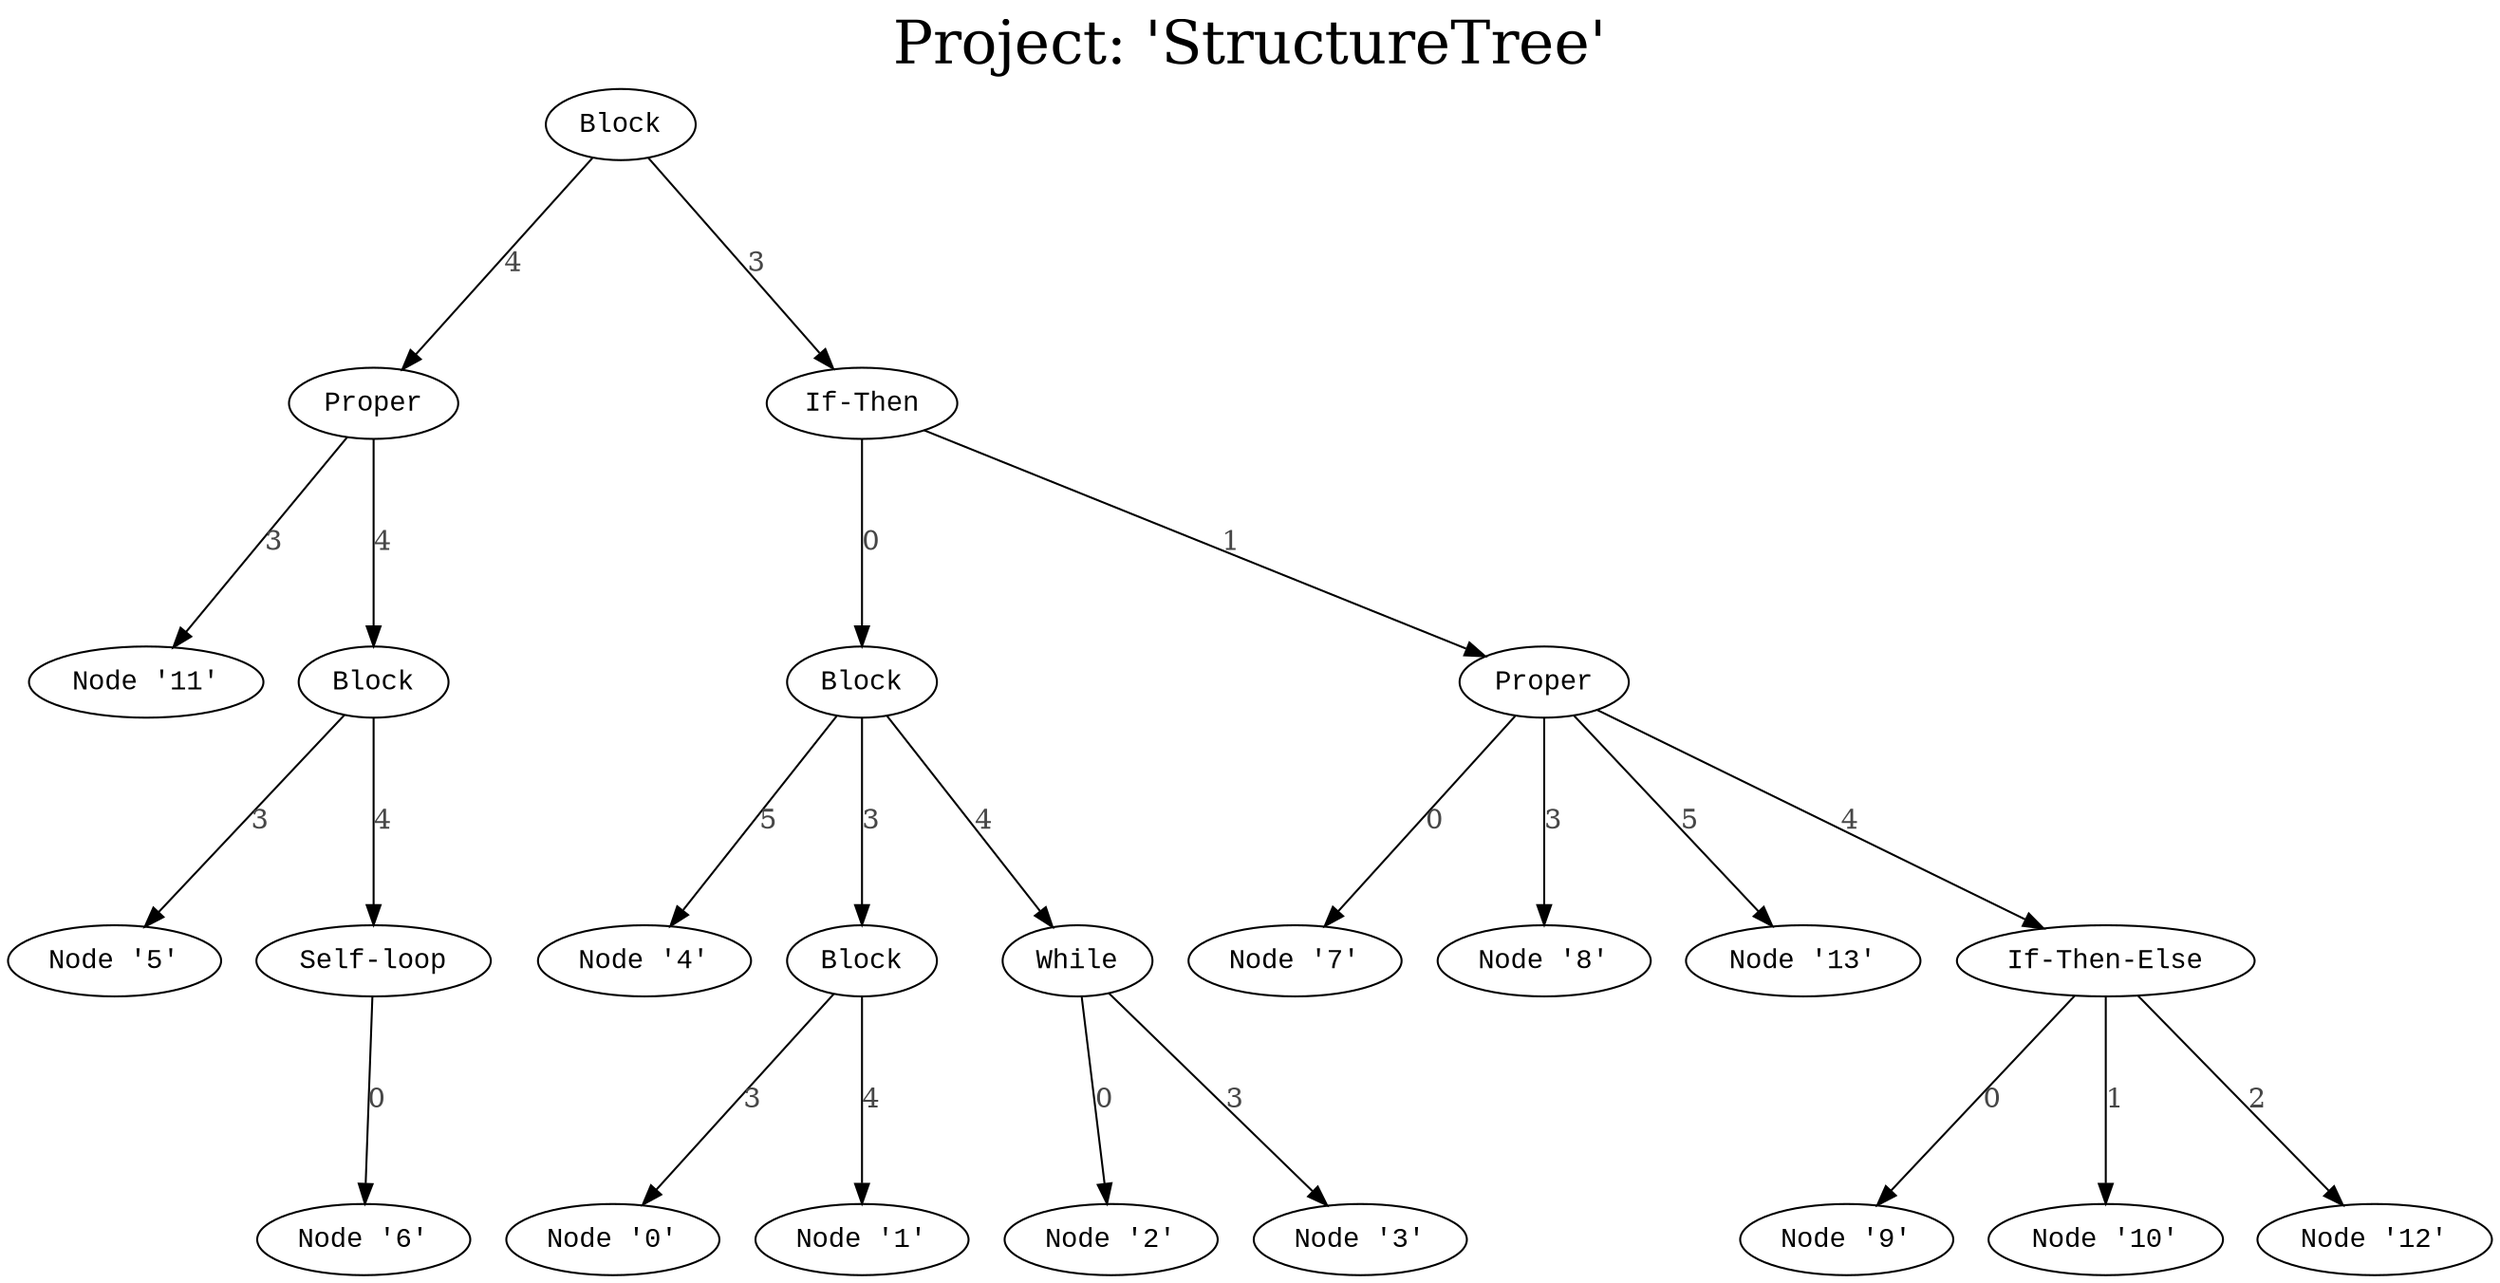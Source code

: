      // Auto generated DOT graph.
     // Compiler .dot->.png: "dot -Tpng testWHILE+IF.dot > testWHILE+IF.png"
     // (The format was heavily insipred by Kalani Thielen's example at http://www.graphviz.org/content/psg)

          digraph G {
          compound=true;
          ranksep=1.25;
          fontsize=30;
          labelloc="t";label="Project: 'StructureTree'";
          bgcolor=white;

           "n0" [style="filled" penwidth=1 fillcolor="white" fontname="Courier New" label="Node '0'"];
           "n1" [style="filled" penwidth=1 fillcolor="white" fontname="Courier New" label="Node '1'"];
           "n2" [style="filled" penwidth=1 fillcolor="white" fontname="Courier New" label="Node '2'"];
           "n3" [style="filled" penwidth=1 fillcolor="white" fontname="Courier New" label="Node '3'"];
           "n4" [style="filled" penwidth=1 fillcolor="white" fontname="Courier New" label="Node '4'"];
           "n5" [style="filled" penwidth=1 fillcolor="white" fontname="Courier New" label="Node '5'"];
           "n6" [style="filled" penwidth=1 fillcolor="white" fontname="Courier New" label="Node '6'"];
           "n7" [style="filled" penwidth=1 fillcolor="white" fontname="Courier New" label="Node '7'"];
           "n8" [style="filled" penwidth=1 fillcolor="white" fontname="Courier New" label="Node '8'"];
           "n9" [style="filled" penwidth=1 fillcolor="white" fontname="Courier New" label="Node '9'"];
           "n10" [style="filled" penwidth=1 fillcolor="white" fontname="Courier New" label="Node '10'"];
           "n11" [style="filled" penwidth=1 fillcolor="white" fontname="Courier New" label="Node '11'"];
           "n12" [style="filled" penwidth=1 fillcolor="white" fontname="Courier New" label="Node '12'"];
           "n13" [style="filled" penwidth=1 fillcolor="white" fontname="Courier New" label="Node '13'"];
           "n14" [style="filled" penwidth=1 fillcolor="white" fontname="Courier New" label="If-Then-Else"];
           "n15" [style="filled" penwidth=1 fillcolor="white" fontname="Courier New" label="Block"];
           "n16" [style="filled" penwidth=1 fillcolor="white" fontname="Courier New" label="Self-loop"];
           "n17" [style="filled" penwidth=1 fillcolor="white" fontname="Courier New" label="Block"];
           "n18" [style="filled" penwidth=1 fillcolor="white" fontname="Courier New" label="While"];
           "n19" [style="filled" penwidth=1 fillcolor="white" fontname="Courier New" label="Block"];
           "n20" [style="filled" penwidth=1 fillcolor="white" fontname="Courier New" label="Proper"];
           "n21" [style="filled" penwidth=1 fillcolor="white" fontname="Courier New" label="Proper"];
           "n22" [style="filled" penwidth=1 fillcolor="white" fontname="Courier New" label="If-Then"];
           "n23" [style="filled" penwidth=1 fillcolor="white" fontname="Courier New" label="Block"];
           n14 -> n9 [penwidth=1 fontsize=14 fontcolor="grey28" label="0"];
           n14 -> n10 [penwidth=1 fontsize=14 fontcolor="grey28" label="1"];
           n14 -> n12 [penwidth=1 fontsize=14 fontcolor="grey28" label="2"];
           n15 -> n0 [penwidth=1 fontsize=14 fontcolor="grey28" label="3"];
           n15 -> n1 [penwidth=1 fontsize=14 fontcolor="grey28" label="4"];
           n16 -> n6 [penwidth=1 fontsize=14 fontcolor="grey28" label="0"];
           n17 -> n5 [penwidth=1 fontsize=14 fontcolor="grey28" label="3"];
           n17 -> n16 [penwidth=1 fontsize=14 fontcolor="grey28" label="4"];
           n18 -> n2 [penwidth=1 fontsize=14 fontcolor="grey28" label="0"];
           n18 -> n3 [penwidth=1 fontsize=14 fontcolor="grey28" label="3"];
           n19 -> n15 [penwidth=1 fontsize=14 fontcolor="grey28" label="3"];
           n19 -> n18 [penwidth=1 fontsize=14 fontcolor="grey28" label="4"];
           n19 -> n4 [penwidth=1 fontsize=14 fontcolor="grey28" label="5"];
           n20 -> n7 [penwidth=1 fontsize=14 fontcolor="grey28" label="0"];
           n20 -> n13 [penwidth=1 fontsize=14 fontcolor="grey28" label="5"];
           n20 -> n8 [penwidth=1 fontsize=14 fontcolor="grey28" label="3"];
           n20 -> n14 [penwidth=1 fontsize=14 fontcolor="grey28" label="4"];
           n21 -> n11 [penwidth=1 fontsize=14 fontcolor="grey28" label="3"];
           n21 -> n17 [penwidth=1 fontsize=14 fontcolor="grey28" label="4"];
           n22 -> n19 [penwidth=1 fontsize=14 fontcolor="grey28" label="0"];
           n22 -> n20 [penwidth=1 fontsize=14 fontcolor="grey28" label="1"];
           n23 -> n22 [penwidth=1 fontsize=14 fontcolor="grey28" label="3"];
           n23 -> n21 [penwidth=1 fontsize=14 fontcolor="grey28" label="4"];
          }
